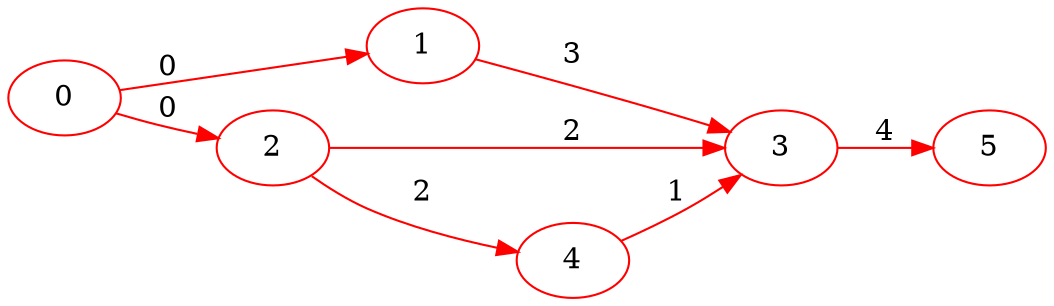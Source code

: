 digraph { rankdir=LR
    "1" [color="red"]
    "2" [color="red"]
    "3" [color="red"]
    "4" [color="red"]
    "0" [color="red"]
    "5" [color="red"]
    "1" -> "3" [label="3" color="red" ] 
    "2" -> "3" [label="2" color="red" ] 
    "2" -> "4" [label="2" color="red" ] 
    "3" -> "5" [label="4" color="red" ] 
    "4" -> "3" [label="1" color="red" ] 
    "0" -> "1" [label="0" color="red" ] 
    "0" -> "2" [label="0" color="red" ] 
}
